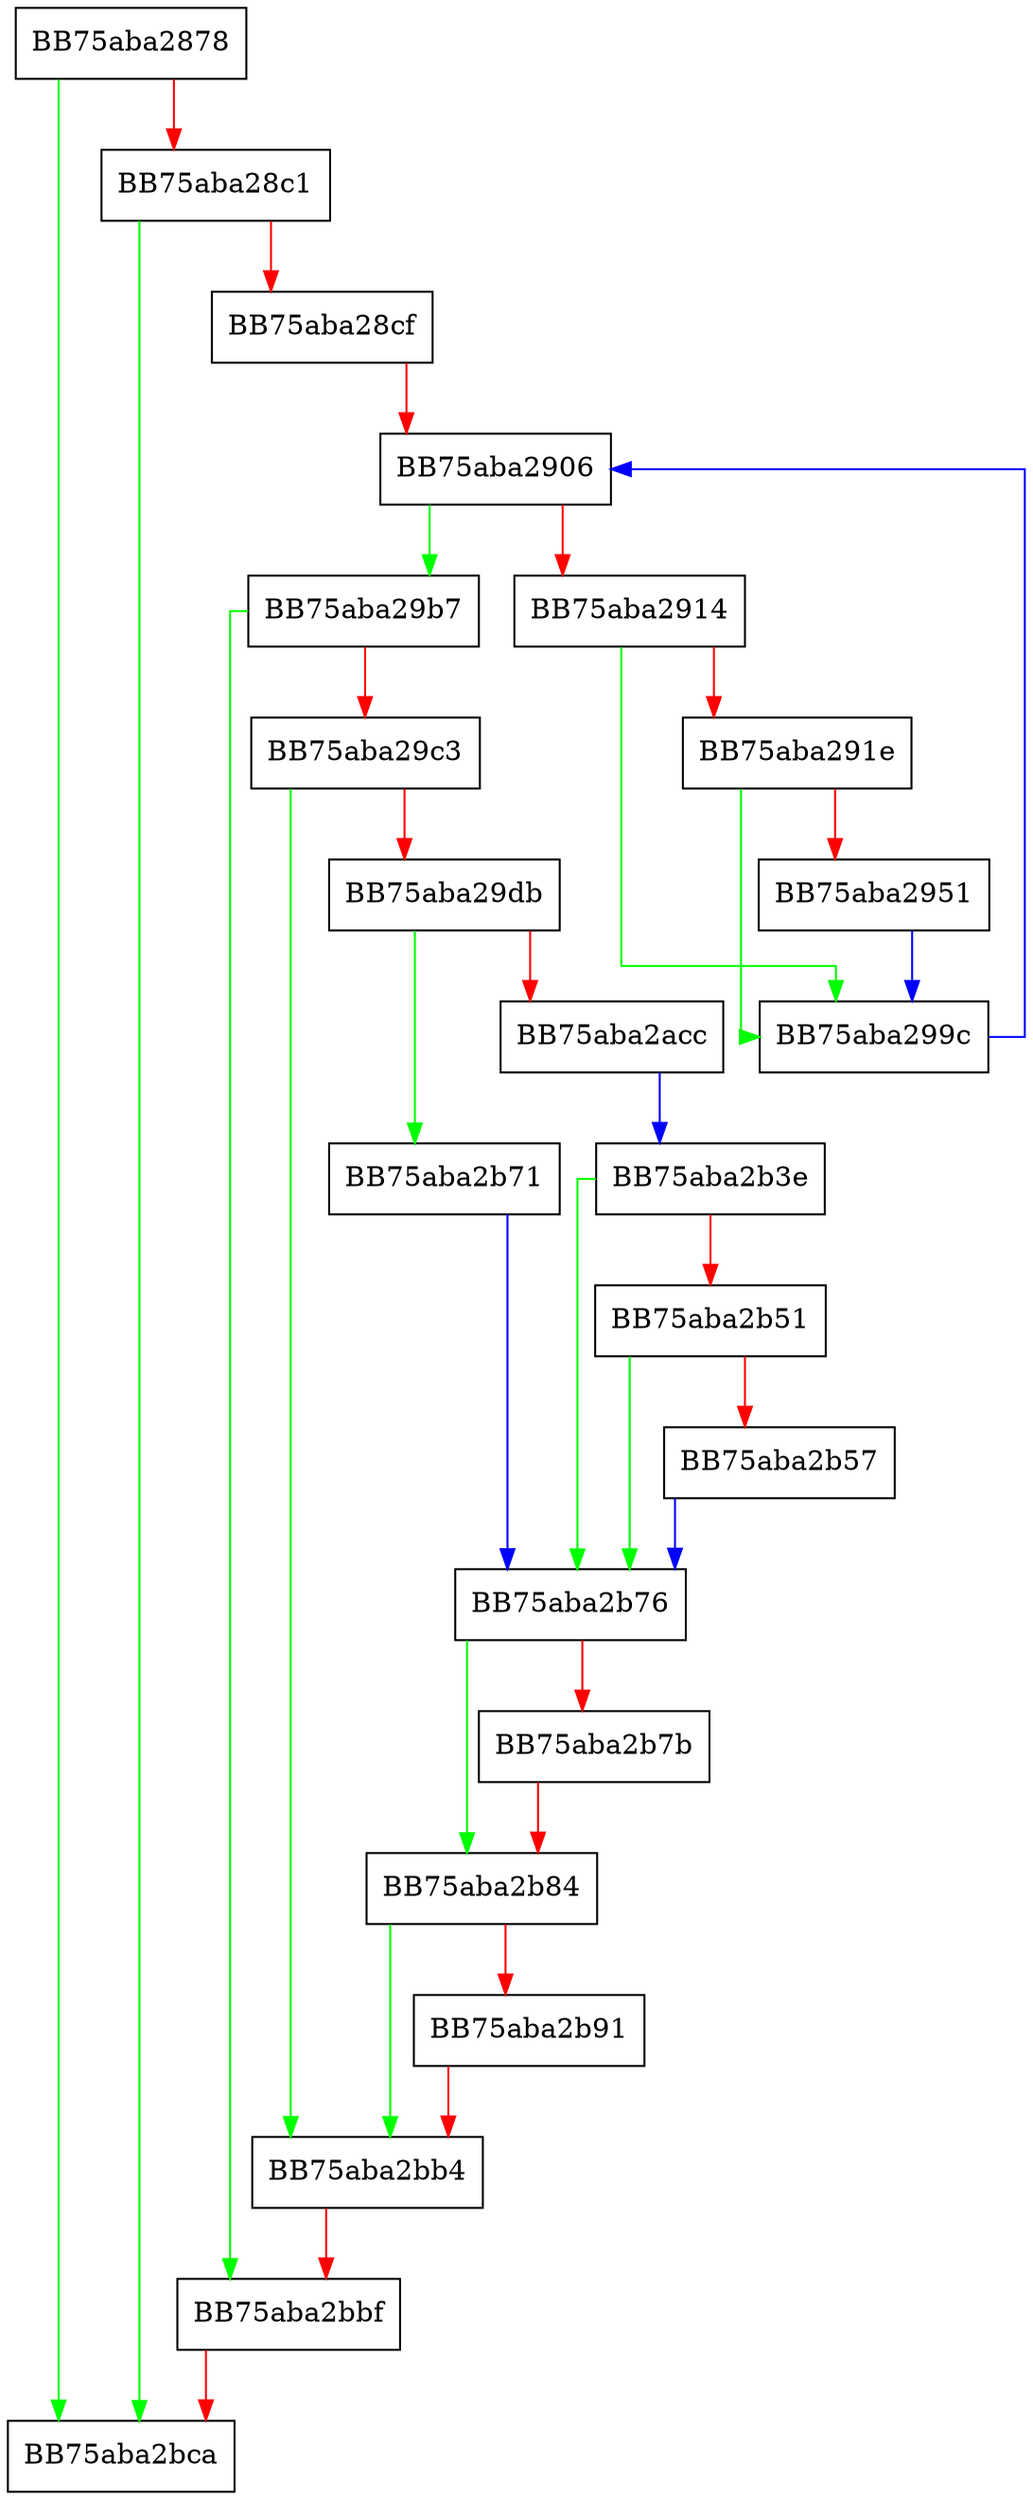 digraph OriginalFileNameMaintenanceWindow {
  node [shape="box"];
  graph [splines=ortho];
  BB75aba2878 -> BB75aba2bca [color="green"];
  BB75aba2878 -> BB75aba28c1 [color="red"];
  BB75aba28c1 -> BB75aba2bca [color="green"];
  BB75aba28c1 -> BB75aba28cf [color="red"];
  BB75aba28cf -> BB75aba2906 [color="red"];
  BB75aba2906 -> BB75aba29b7 [color="green"];
  BB75aba2906 -> BB75aba2914 [color="red"];
  BB75aba2914 -> BB75aba299c [color="green"];
  BB75aba2914 -> BB75aba291e [color="red"];
  BB75aba291e -> BB75aba299c [color="green"];
  BB75aba291e -> BB75aba2951 [color="red"];
  BB75aba2951 -> BB75aba299c [color="blue"];
  BB75aba299c -> BB75aba2906 [color="blue"];
  BB75aba29b7 -> BB75aba2bbf [color="green"];
  BB75aba29b7 -> BB75aba29c3 [color="red"];
  BB75aba29c3 -> BB75aba2bb4 [color="green"];
  BB75aba29c3 -> BB75aba29db [color="red"];
  BB75aba29db -> BB75aba2b71 [color="green"];
  BB75aba29db -> BB75aba2acc [color="red"];
  BB75aba2acc -> BB75aba2b3e [color="blue"];
  BB75aba2b3e -> BB75aba2b76 [color="green"];
  BB75aba2b3e -> BB75aba2b51 [color="red"];
  BB75aba2b51 -> BB75aba2b76 [color="green"];
  BB75aba2b51 -> BB75aba2b57 [color="red"];
  BB75aba2b57 -> BB75aba2b76 [color="blue"];
  BB75aba2b71 -> BB75aba2b76 [color="blue"];
  BB75aba2b76 -> BB75aba2b84 [color="green"];
  BB75aba2b76 -> BB75aba2b7b [color="red"];
  BB75aba2b7b -> BB75aba2b84 [color="red"];
  BB75aba2b84 -> BB75aba2bb4 [color="green"];
  BB75aba2b84 -> BB75aba2b91 [color="red"];
  BB75aba2b91 -> BB75aba2bb4 [color="red"];
  BB75aba2bb4 -> BB75aba2bbf [color="red"];
  BB75aba2bbf -> BB75aba2bca [color="red"];
}